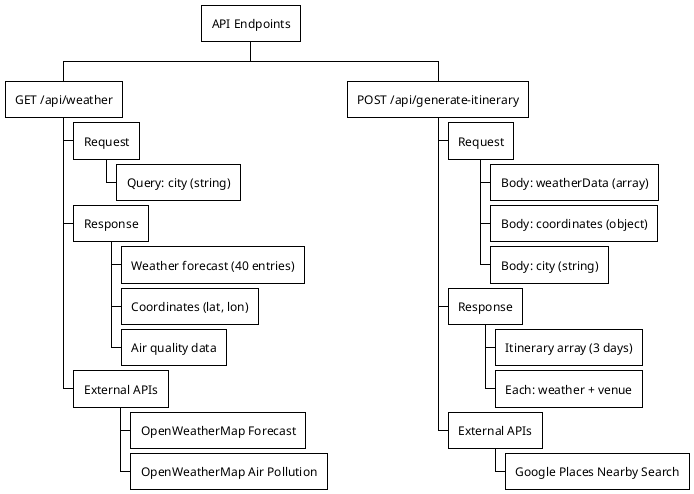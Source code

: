 @startwbs
!theme plain

* API Endpoints
** GET /api/weather
*** Request
**** Query: city (string)
*** Response
**** Weather forecast (40 entries)
**** Coordinates (lat, lon)
**** Air quality data
*** External APIs
**** OpenWeatherMap Forecast
**** OpenWeatherMap Air Pollution
** POST /api/generate-itinerary
*** Request
**** Body: weatherData (array)
**** Body: coordinates (object)
**** Body: city (string)
*** Response
**** Itinerary array (3 days)
**** Each: weather + venue
*** External APIs
**** Google Places Nearby Search

@endwbs
